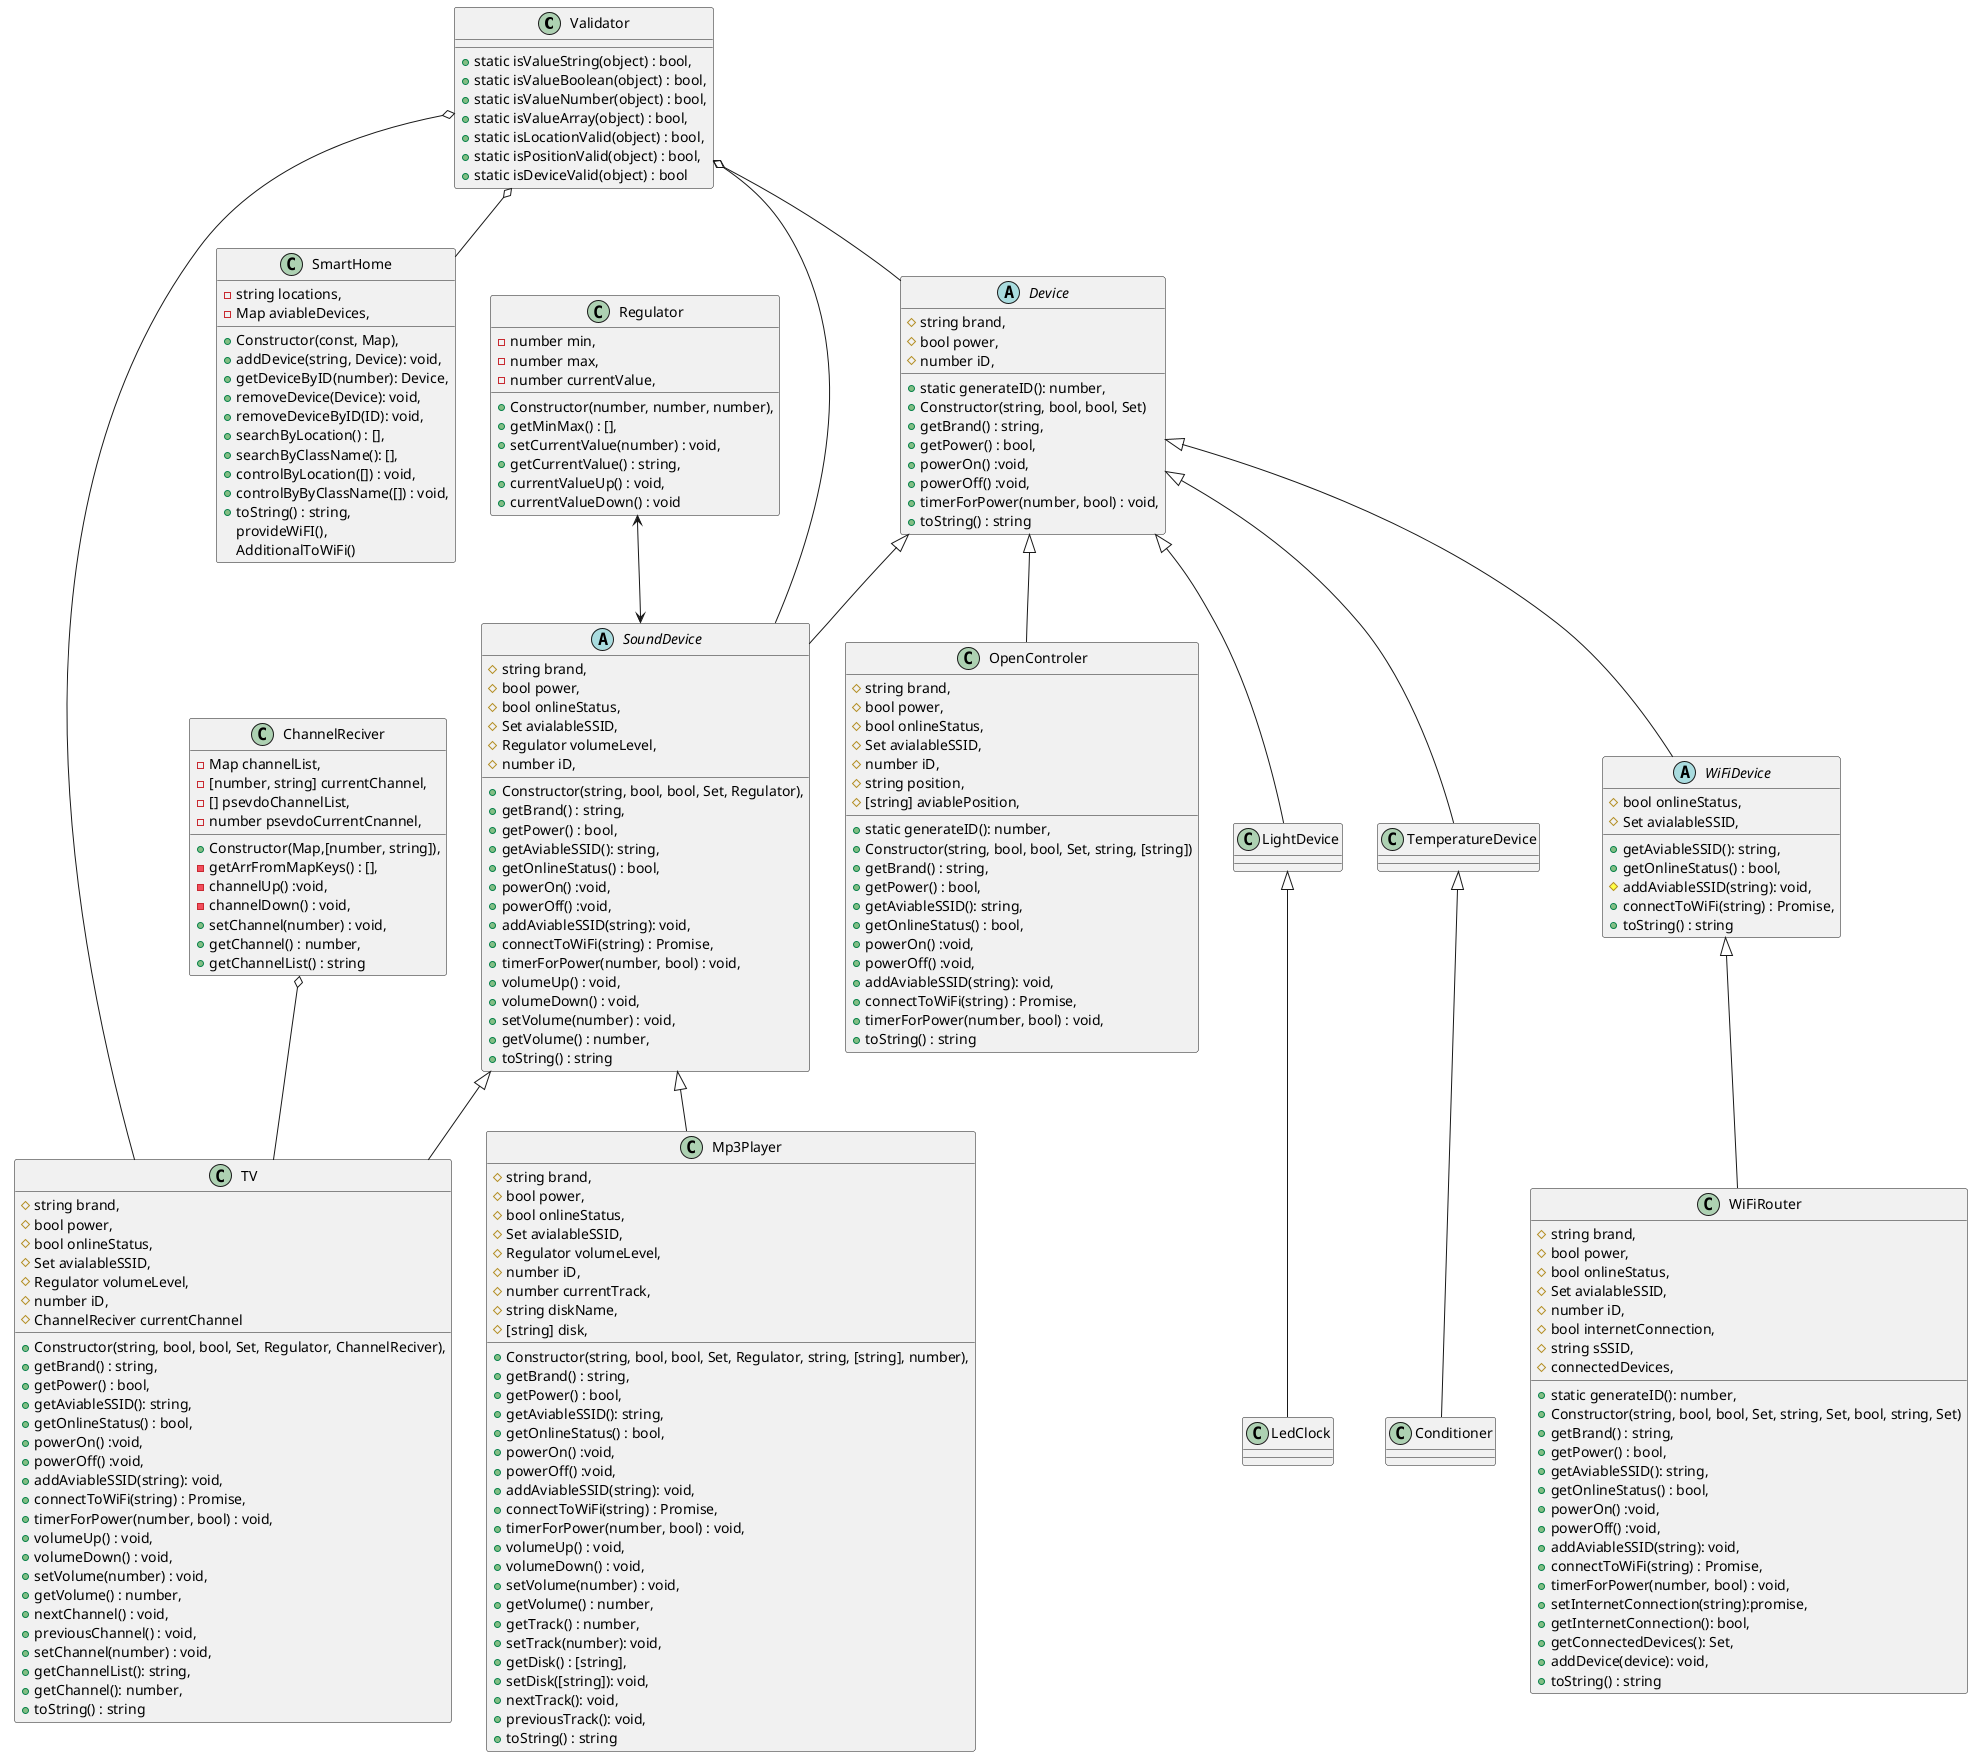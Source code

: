 skinparam classAttributeIconSize 0
@startuml smartHome

class Validator{
    +static isValueString(object) : bool,
    +static isValueBoolean(object) : bool,
    +static isValueNumber(object) : bool,
    +static isValueArray(object) : bool,
    +static isLocationValid(object) : bool,
    +static isPositionValid(object) : bool,
    +static isDeviceValid(object) : bool
}

class ChannelReciver{
    +Constructor(Map,[number, string]),
    -Map channelList, 
    -[number, string] currentChannel,
    -[] psevdoChannelList,
    -number psevdoCurrentCnannel,
    -getArrFromMapKeys() : [],
    -channelUp() :void,
    -channelDown() : void,
    +setChannel(number) : void, 
    +getChannel() : number,
    +getChannelList() : string
}

class Regulator{
    +Constructor(number, number, number),
    -number min,
    -number max,
    -number currentValue,
    +getMinMax() : [],
    +setCurrentValue(number) : void,
    +getCurrentValue() : string, 
    +currentValueUp() : void,
    +currentValueDown() : void
}


abstract class Device{
    +static generateID(): number,
    +Constructor(string, bool, bool, Set)
    #string brand,
    #bool power,  
    #number iD,
    +getBrand() : string,
    +getPower() : bool,
    +powerOn() :void,
    +powerOff() :void,
    +timerForPower(number, bool) : void,
    +toString() : string
}

abstract class WiFiDevice{
    #bool onlineStatus,
    #Set avialableSSID,
    +getAviableSSID(): string,
    +getOnlineStatus() : bool,
    #addAviableSSID(string): void,
    +connectToWiFi(string) : Promise,
    +toString() : string
}

abstract class SoundDevice{
    +Constructor(string, bool, bool, Set, Regulator),
    #string brand,
    #bool power,
    #bool onlineStatus,
    #Set avialableSSID,
    #Regulator volumeLevel,
    #number iD,
    +getBrand() : string,
    +getPower() : bool,
    +getAviableSSID(): string,
    +getOnlineStatus() : bool,
    +powerOn() :void,
    +powerOff() :void,
    +addAviableSSID(string): void,
    +connectToWiFi(string) : Promise,
    +timerForPower(number, bool) : void,
    +volumeUp() : void,
    +volumeDown() : void,
    +setVolume(number) : void, 
    +getVolume() : number,
    +toString() : string
}

class Mp3Player{
     +Constructor(string, bool, bool, Set, Regulator, string, [string], number),
    #string brand,
    #bool power,
    #bool onlineStatus,
    #Set avialableSSID,
    #Regulator volumeLevel,
    #number iD,
    #number currentTrack,
    #string diskName,
    #[string] disk,
    +getBrand() : string,
    +getPower() : bool,
    +getAviableSSID(): string,
    +getOnlineStatus() : bool,
    +powerOn() :void,
    +powerOff() :void,
    +addAviableSSID(string): void,
    +connectToWiFi(string) : Promise,
    +timerForPower(number, bool) : void,
    +volumeUp() : void,
    +volumeDown() : void,
    +setVolume(number) : void, 
    +getVolume() : number,    
    +getTrack() : number,
    +setTrack(number): void,
    +getDisk() : [string],
    +setDisk([string]): void,
    +nextTrack(): void,
    +previousTrack(): void,
    +toString() : string
}

class TV{
    +Constructor(string, bool, bool, Set, Regulator, ChannelReciver),
    #string brand,
    #bool power,
    #bool onlineStatus,
    #Set avialableSSID,
    #Regulator volumeLevel,
    #number iD,
    #ChannelReciver currentChannel
    +getBrand() : string,
    +getPower() : bool,
    +getAviableSSID(): string,
    +getOnlineStatus() : bool,
    +powerOn() :void,
    +powerOff() :void,
    +addAviableSSID(string): void,
    +connectToWiFi(string) : Promise,
    +timerForPower(number, bool) : void,
    +volumeUp() : void,
    +volumeDown() : void,
    +setVolume(number) : void, 
    +getVolume() : number,
    +nextChannel() : void,
    +previousChannel() : void,
    +setChannel(number) : void,
    +getChannelList(): string,
    +getChannel(): number,
    +toString() : string

}

class OpenControler{
    +static generateID(): number,
    +Constructor(string, bool, bool, Set, string, [string])
    #string brand,
    #bool power,
    #bool onlineStatus,
    #Set avialableSSID,
    #number iD,
    #string position,
    #[string] aviablePosition,
    +getBrand() : string,
    +getPower() : bool,
    +getAviableSSID(): string,
    +getOnlineStatus() : bool,
    +powerOn() :void,
    +powerOff() :void,
    +addAviableSSID(string): void,
    +connectToWiFi(string) : Promise,
    +timerForPower(number, bool) : void,
    +toString() : string
}


class WiFiRouter{
    +static generateID(): number,
    +Constructor(string, bool, bool, Set, string, Set, bool, string, Set)
    #string brand,
    #bool power,
    #bool onlineStatus,
    #Set avialableSSID,
    #number iD,
    #bool internetConnection,
    #string sSSID,
    #connectedDevices,    
    +getBrand() : string,
    +getPower() : bool,
    +getAviableSSID(): string,
    +getOnlineStatus() : bool,
    +powerOn() :void,
    +powerOff() :void,
    +addAviableSSID(string): void,
    +connectToWiFi(string) : Promise,
    +timerForPower(number, bool) : void,
    +setInternetConnection(string):promise,
    +getInternetConnection(): bool,
    +getConnectedDevices(): Set,
    +addDevice(device): void,
    +toString() : string
}

class SmartHome{
    +Constructor(const, Map),
    -string locations,
    -Map aviableDevices,
    +addDevice(string, Device): void,
    +getDeviceByID(number): Device,
    +removeDevice(Device): void,
    +removeDeviceByID(ID): void,
    +searchByLocation() : [],
    +searchByClassName(): [],
    +controlByLocation([]) : void,
    +controlByByClassName([]) : void,
    +toString() : string,

    
    provideWiFI(),
    AdditionаlToWiFi()

}

Device <|-- SoundDevice
Device <|-- OpenControler
Device <|-- LightDevice
Device <|-- TemperatureDevice
Device <|-- WiFiDevice

WiFiDevice<|-- WiFiRouter

SoundDevice <|-- TV
SoundDevice <|-- Mp3Player

LightDevice <|-- LedClock
TemperatureDevice <|-- Conditioner

ChannelReciver o-- TV
Regulator <--> SoundDevice
Validator o-- Device
Validator o-- SoundDevice
Validator o-- TV


Validator o-- SmartHome

@enduml